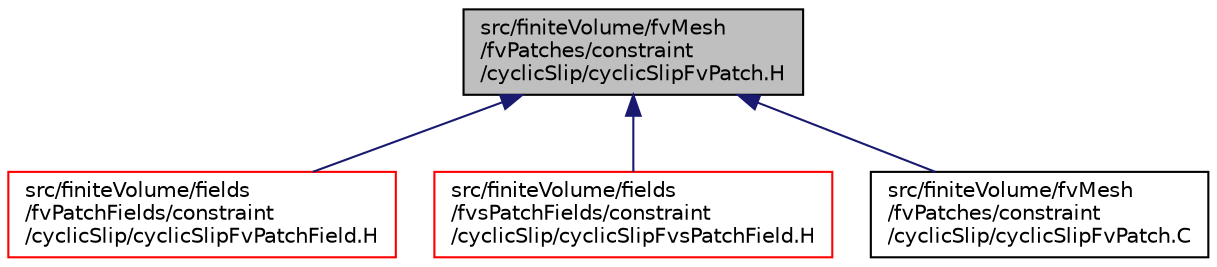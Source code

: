 digraph "src/finiteVolume/fvMesh/fvPatches/constraint/cyclicSlip/cyclicSlipFvPatch.H"
{
  bgcolor="transparent";
  edge [fontname="Helvetica",fontsize="10",labelfontname="Helvetica",labelfontsize="10"];
  node [fontname="Helvetica",fontsize="10",shape=record];
  Node1 [label="src/finiteVolume/fvMesh\l/fvPatches/constraint\l/cyclicSlip/cyclicSlipFvPatch.H",height=0.2,width=0.4,color="black", fillcolor="grey75", style="filled", fontcolor="black"];
  Node1 -> Node2 [dir="back",color="midnightblue",fontsize="10",style="solid",fontname="Helvetica"];
  Node2 [label="src/finiteVolume/fields\l/fvPatchFields/constraint\l/cyclicSlip/cyclicSlipFvPatchField.H",height=0.2,width=0.4,color="red",URL="$a05341.html"];
  Node1 -> Node3 [dir="back",color="midnightblue",fontsize="10",style="solid",fontname="Helvetica"];
  Node3 [label="src/finiteVolume/fields\l/fvsPatchFields/constraint\l/cyclicSlip/cyclicSlipFvsPatchField.H",height=0.2,width=0.4,color="red",URL="$a05681.html"];
  Node1 -> Node4 [dir="back",color="midnightblue",fontsize="10",style="solid",fontname="Helvetica"];
  Node4 [label="src/finiteVolume/fvMesh\l/fvPatches/constraint\l/cyclicSlip/cyclicSlipFvPatch.C",height=0.2,width=0.4,color="black",URL="$a06021.html"];
}
